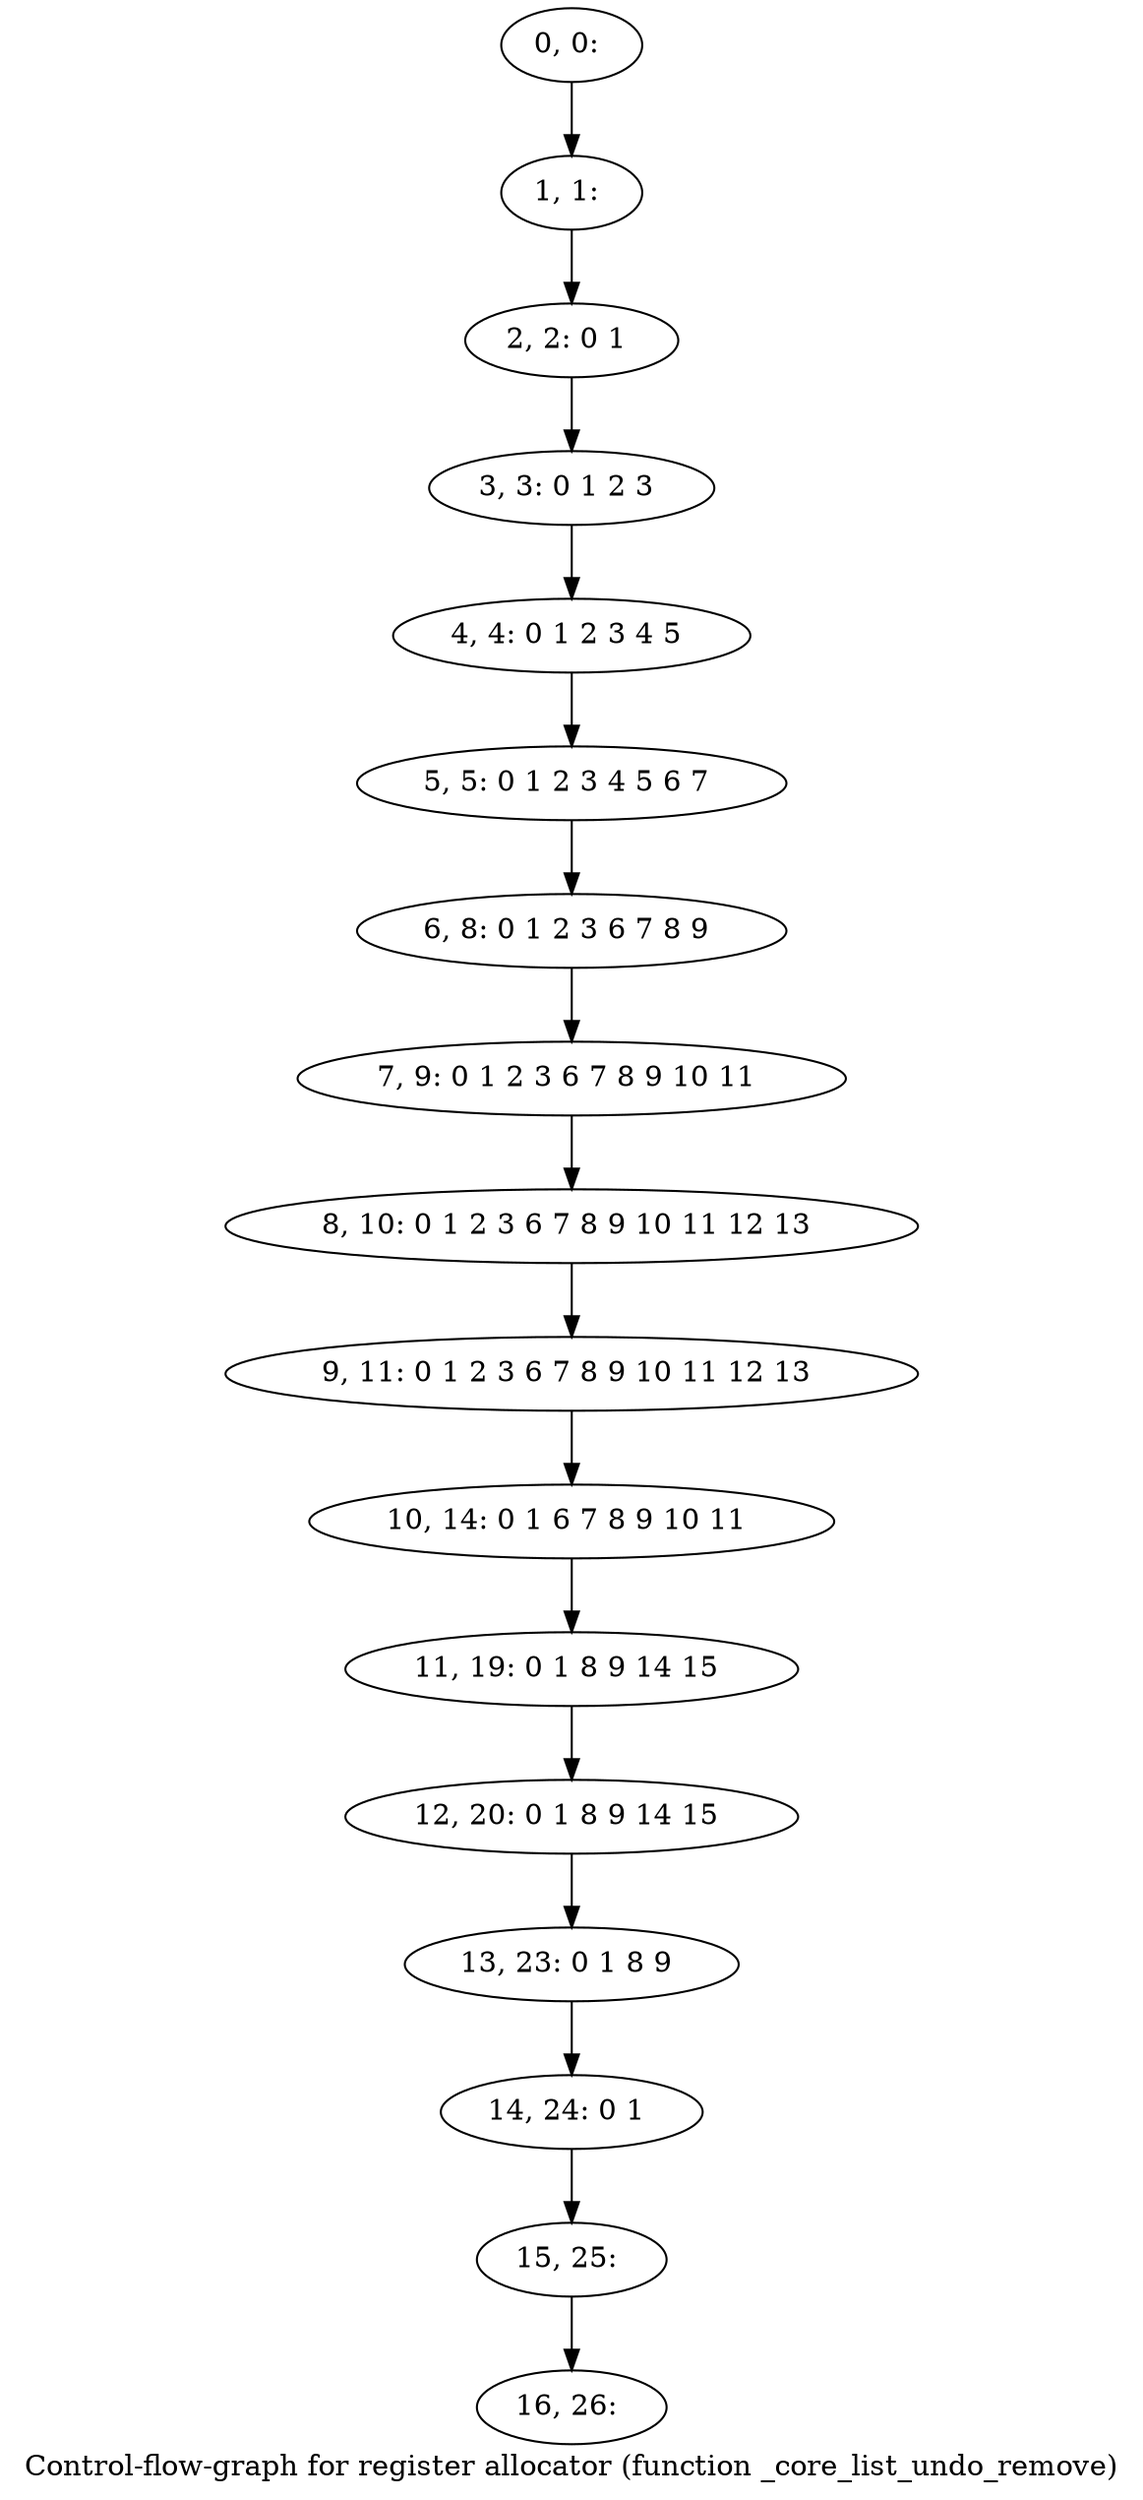 digraph G {
graph [label="Control-flow-graph for register allocator (function _core_list_undo_remove)"]
0[label="0, 0: "];
1[label="1, 1: "];
2[label="2, 2: 0 1 "];
3[label="3, 3: 0 1 2 3 "];
4[label="4, 4: 0 1 2 3 4 5 "];
5[label="5, 5: 0 1 2 3 4 5 6 7 "];
6[label="6, 8: 0 1 2 3 6 7 8 9 "];
7[label="7, 9: 0 1 2 3 6 7 8 9 10 11 "];
8[label="8, 10: 0 1 2 3 6 7 8 9 10 11 12 13 "];
9[label="9, 11: 0 1 2 3 6 7 8 9 10 11 12 13 "];
10[label="10, 14: 0 1 6 7 8 9 10 11 "];
11[label="11, 19: 0 1 8 9 14 15 "];
12[label="12, 20: 0 1 8 9 14 15 "];
13[label="13, 23: 0 1 8 9 "];
14[label="14, 24: 0 1 "];
15[label="15, 25: "];
16[label="16, 26: "];
0->1 ;
1->2 ;
2->3 ;
3->4 ;
4->5 ;
5->6 ;
6->7 ;
7->8 ;
8->9 ;
9->10 ;
10->11 ;
11->12 ;
12->13 ;
13->14 ;
14->15 ;
15->16 ;
}
